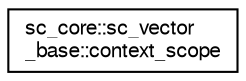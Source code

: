digraph "Graphical Class Hierarchy"
{
  edge [fontname="FreeSans",fontsize="10",labelfontname="FreeSans",labelfontsize="10"];
  node [fontname="FreeSans",fontsize="10",shape=record];
  rankdir="LR";
  Node0 [label="sc_core::sc_vector\l_base::context_scope",height=0.2,width=0.4,color="black", fillcolor="white", style="filled",URL="$a02196.html"];
}
